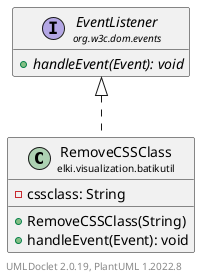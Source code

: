 @startuml
    remove .*\.(Instance|Par|Parameterizer|Factory)$
    set namespaceSeparator none
    hide empty fields
    hide empty methods

    class "<size:14>RemoveCSSClass\n<size:10>elki.visualization.batikutil" as elki.visualization.batikutil.RemoveCSSClass [[RemoveCSSClass.html]] {
        -cssclass: String
        +RemoveCSSClass(String)
        +handleEvent(Event): void
    }

    interface "<size:14>EventListener\n<size:10>org.w3c.dom.events" as org.w3c.dom.events.EventListener {
        {abstract} +handleEvent(Event): void
    }

    org.w3c.dom.events.EventListener <|.. elki.visualization.batikutil.RemoveCSSClass

    center footer UMLDoclet 2.0.19, PlantUML 1.2022.8
@enduml
